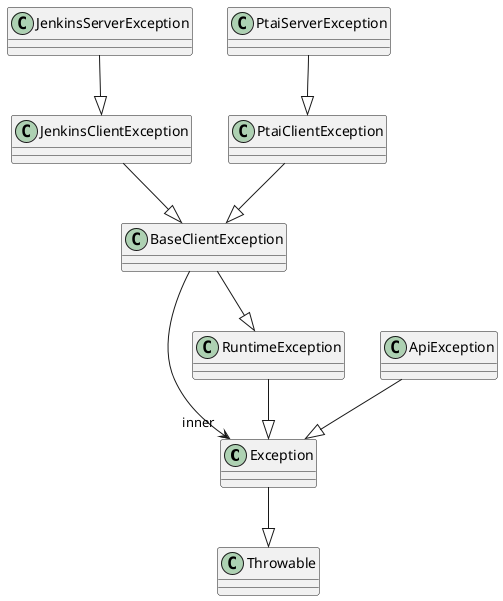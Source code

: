 @startuml

class Exception

class BaseClientException {
}

BaseClientException --> "inner" Exception

BaseClientException --|> RuntimeException
RuntimeException --|> Exception

JenkinsClientException --|> BaseClientException
JenkinsServerException --|> JenkinsClientException
PtaiClientException --|> BaseClientException
PtaiServerException --|> PtaiClientException

ApiException --|> Exception
Exception --|> Throwable

@enduml
